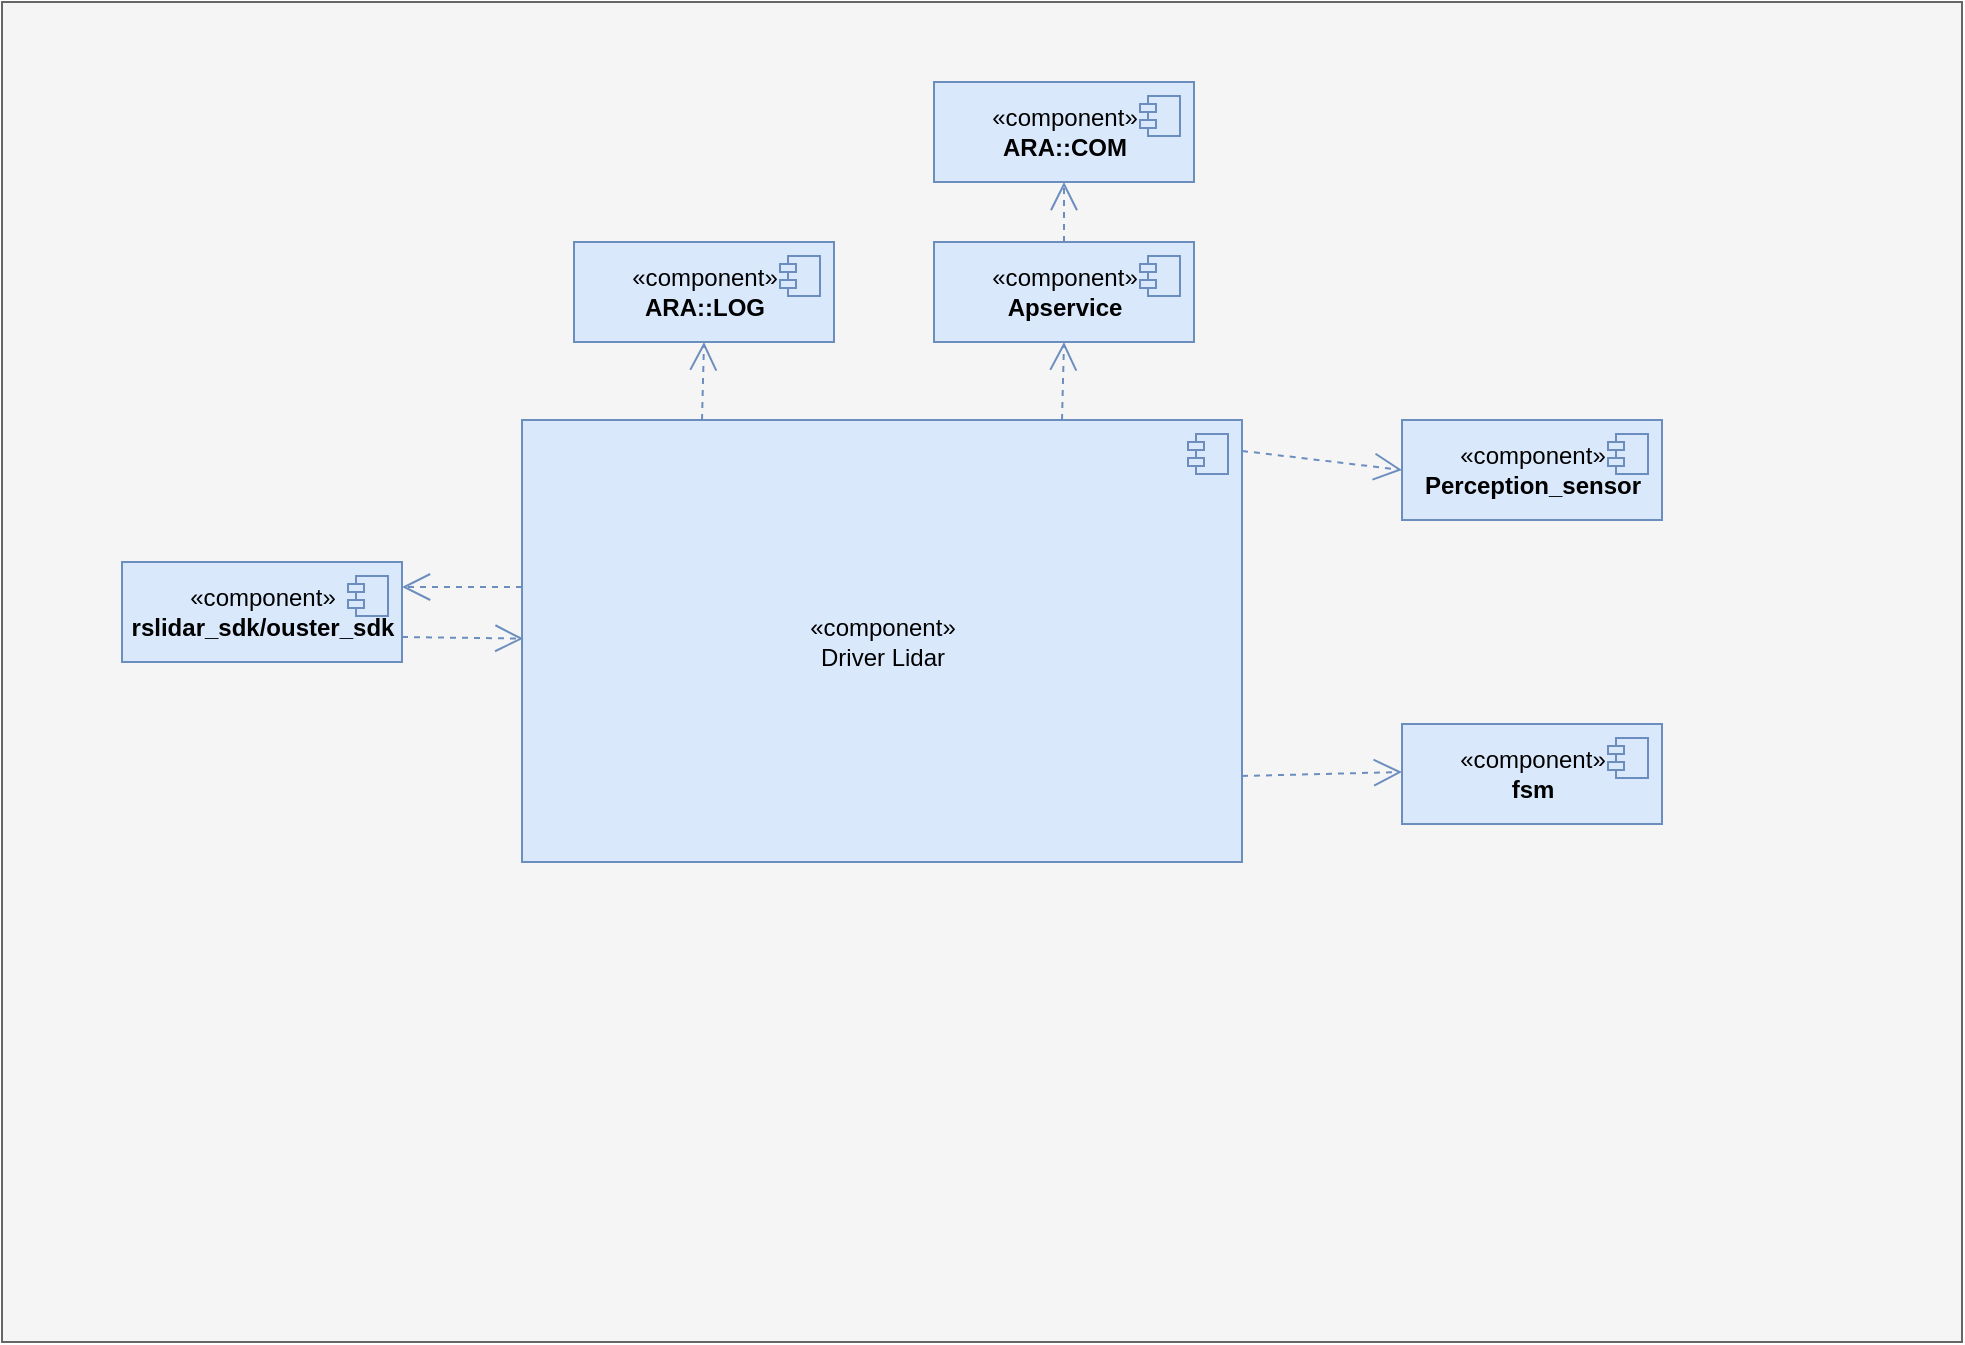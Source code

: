<mxfile version="21.6.3" type="github">
  <diagram name="第 1 页" id="PbC_2C6NFUbbkN98WZid">
    <mxGraphModel dx="1050" dy="580" grid="1" gridSize="10" guides="1" tooltips="1" connect="1" arrows="1" fold="1" page="1" pageScale="1" pageWidth="1920" pageHeight="1200" math="0" shadow="0">
      <root>
        <mxCell id="0" />
        <mxCell id="1" parent="0" />
        <mxCell id="U0jA1PSBCxF5mqMECEca-1" value="" style="html=1;fillColor=#f5f5f5;fontColor=#333333;strokeColor=#666666;" parent="1" vertex="1">
          <mxGeometry x="220" y="50" width="980" height="670" as="geometry" />
        </mxCell>
        <mxCell id="U0jA1PSBCxF5mqMECEca-2" value="«c&lt;span&gt;omponent&lt;/span&gt;»&lt;br&gt;Driver Lidar" style="html=1;dropTarget=0;fontStyle=0;fillColor=#dae8fc;strokeColor=#6c8ebf;" parent="1" vertex="1">
          <mxGeometry x="480" y="259" width="360" height="221" as="geometry" />
        </mxCell>
        <mxCell id="U0jA1PSBCxF5mqMECEca-3" value="" style="shape=module;jettyWidth=8;jettyHeight=4;fillColor=#dae8fc;strokeColor=#6c8ebf;" parent="U0jA1PSBCxF5mqMECEca-2" vertex="1">
          <mxGeometry x="1" width="20" height="20" relative="1" as="geometry">
            <mxPoint x="-27" y="7" as="offset" />
          </mxGeometry>
        </mxCell>
        <mxCell id="U0jA1PSBCxF5mqMECEca-4" value="«c&lt;span&gt;omponent&lt;/span&gt;»&lt;br&gt;&lt;b&gt;ARA::LOG&lt;/b&gt;" style="html=1;dropTarget=0;fontStyle=0;fillColor=#dae8fc;strokeColor=#6c8ebf;align=center;" parent="1" vertex="1">
          <mxGeometry x="506" y="170" width="130" height="50" as="geometry" />
        </mxCell>
        <mxCell id="U0jA1PSBCxF5mqMECEca-5" value="" style="shape=module;jettyWidth=8;jettyHeight=4;fillColor=#dae8fc;strokeColor=#6c8ebf;" parent="U0jA1PSBCxF5mqMECEca-4" vertex="1">
          <mxGeometry x="1" width="20" height="20" relative="1" as="geometry">
            <mxPoint x="-27" y="7" as="offset" />
          </mxGeometry>
        </mxCell>
        <mxCell id="U0jA1PSBCxF5mqMECEca-6" value="«c&lt;span&gt;omponent&lt;/span&gt;»&lt;br&gt;&lt;b&gt;Apservice&lt;/b&gt;" style="html=1;dropTarget=0;fontStyle=0;fillColor=#dae8fc;strokeColor=#6c8ebf;align=center;" parent="1" vertex="1">
          <mxGeometry x="686" y="170" width="130" height="50" as="geometry" />
        </mxCell>
        <mxCell id="U0jA1PSBCxF5mqMECEca-7" value="" style="shape=module;jettyWidth=8;jettyHeight=4;fillColor=#dae8fc;strokeColor=#6c8ebf;" parent="U0jA1PSBCxF5mqMECEca-6" vertex="1">
          <mxGeometry x="1" width="20" height="20" relative="1" as="geometry">
            <mxPoint x="-27" y="7" as="offset" />
          </mxGeometry>
        </mxCell>
        <mxCell id="U0jA1PSBCxF5mqMECEca-8" value="" style="endArrow=open;endSize=12;dashed=1;html=1;rounded=0;entryX=0.5;entryY=1;entryDx=0;entryDy=0;exitX=0.75;exitY=0;exitDx=0;exitDy=0;fillColor=#dae8fc;strokeColor=#6c8ebf;" parent="1" source="U0jA1PSBCxF5mqMECEca-2" target="U0jA1PSBCxF5mqMECEca-6" edge="1">
          <mxGeometry width="160" relative="1" as="geometry">
            <mxPoint x="698" y="170" as="sourcePoint" />
            <mxPoint x="705" y="230" as="targetPoint" />
          </mxGeometry>
        </mxCell>
        <mxCell id="U0jA1PSBCxF5mqMECEca-9" value="" style="endArrow=open;endSize=12;dashed=1;html=1;rounded=0;entryX=0.5;entryY=1;entryDx=0;entryDy=0;exitX=0.25;exitY=0;exitDx=0;exitDy=0;fillColor=#dae8fc;strokeColor=#6c8ebf;" parent="1" source="U0jA1PSBCxF5mqMECEca-2" target="U0jA1PSBCxF5mqMECEca-4" edge="1">
          <mxGeometry width="160" relative="1" as="geometry">
            <mxPoint x="706.16" y="284.68" as="sourcePoint" />
            <mxPoint x="705" y="230" as="targetPoint" />
          </mxGeometry>
        </mxCell>
        <mxCell id="U0jA1PSBCxF5mqMECEca-10" value="«c&lt;span&gt;omponent&lt;/span&gt;»&lt;br&gt;&lt;b&gt;rslidar_sdk/ouster_sdk&lt;/b&gt;" style="html=1;dropTarget=0;fontStyle=0;fillColor=#dae8fc;strokeColor=#6c8ebf;align=center;" parent="1" vertex="1">
          <mxGeometry x="280" y="330" width="140" height="50" as="geometry" />
        </mxCell>
        <mxCell id="U0jA1PSBCxF5mqMECEca-11" value="" style="shape=module;jettyWidth=8;jettyHeight=4;fillColor=#dae8fc;strokeColor=#6c8ebf;" parent="U0jA1PSBCxF5mqMECEca-10" vertex="1">
          <mxGeometry x="1" width="20" height="20" relative="1" as="geometry">
            <mxPoint x="-27" y="7" as="offset" />
          </mxGeometry>
        </mxCell>
        <mxCell id="U0jA1PSBCxF5mqMECEca-12" value="" style="endArrow=open;endSize=12;dashed=1;html=1;rounded=0;entryX=1;entryY=0.25;entryDx=0;entryDy=0;exitX=0;exitY=0.5;exitDx=0;exitDy=0;fillColor=#dae8fc;strokeColor=#6c8ebf;" parent="1" target="U0jA1PSBCxF5mqMECEca-10" edge="1">
          <mxGeometry width="160" relative="1" as="geometry">
            <mxPoint x="480" y="342.5" as="sourcePoint" />
            <mxPoint x="563" y="66" as="targetPoint" />
          </mxGeometry>
        </mxCell>
        <mxCell id="U0jA1PSBCxF5mqMECEca-13" value="" style="endArrow=open;endSize=12;dashed=1;html=1;rounded=0;exitX=1;exitY=0.75;exitDx=0;exitDy=0;fillColor=#dae8fc;strokeColor=#6c8ebf;entryX=0.002;entryY=0.566;entryDx=0;entryDy=0;entryPerimeter=0;" parent="1" source="U0jA1PSBCxF5mqMECEca-10" edge="1">
          <mxGeometry width="160" relative="1" as="geometry">
            <mxPoint x="489.13" y="169.32" as="sourcePoint" />
            <mxPoint x="480.72" y="368.306" as="targetPoint" />
          </mxGeometry>
        </mxCell>
        <mxCell id="U0jA1PSBCxF5mqMECEca-18" value="«c&lt;span&gt;omponent&lt;/span&gt;»&lt;br&gt;&lt;b style=&quot;border-color: var(--border-color);&quot;&gt;Perception_sensor&lt;/b&gt;" style="html=1;dropTarget=0;fontStyle=0;fillColor=#dae8fc;strokeColor=#6c8ebf;align=center;" parent="1" vertex="1">
          <mxGeometry x="920" y="259" width="130" height="50" as="geometry" />
        </mxCell>
        <mxCell id="U0jA1PSBCxF5mqMECEca-19" value="" style="shape=module;jettyWidth=8;jettyHeight=4;fillColor=#dae8fc;strokeColor=#6c8ebf;" parent="U0jA1PSBCxF5mqMECEca-18" vertex="1">
          <mxGeometry x="1" width="20" height="20" relative="1" as="geometry">
            <mxPoint x="-27" y="7" as="offset" />
          </mxGeometry>
        </mxCell>
        <mxCell id="U0jA1PSBCxF5mqMECEca-50" value="«c&lt;span&gt;omponent&lt;/span&gt;»&lt;br&gt;&lt;b&gt;ARA::COM&lt;/b&gt;" style="html=1;dropTarget=0;fontStyle=0;fillColor=#dae8fc;strokeColor=#6c8ebf;align=center;" parent="1" vertex="1">
          <mxGeometry x="686" y="90" width="130" height="50" as="geometry" />
        </mxCell>
        <mxCell id="U0jA1PSBCxF5mqMECEca-51" value="" style="shape=module;jettyWidth=8;jettyHeight=4;fillColor=#dae8fc;strokeColor=#6c8ebf;" parent="U0jA1PSBCxF5mqMECEca-50" vertex="1">
          <mxGeometry x="1" width="20" height="20" relative="1" as="geometry">
            <mxPoint x="-27" y="7" as="offset" />
          </mxGeometry>
        </mxCell>
        <mxCell id="U0jA1PSBCxF5mqMECEca-52" value="" style="endArrow=open;endSize=12;dashed=1;html=1;rounded=0;entryX=0.5;entryY=1;entryDx=0;entryDy=0;fillColor=#dae8fc;strokeColor=#6c8ebf;" parent="1" source="U0jA1PSBCxF5mqMECEca-6" target="U0jA1PSBCxF5mqMECEca-50" edge="1">
          <mxGeometry width="160" relative="1" as="geometry">
            <mxPoint x="760" y="269" as="sourcePoint" />
            <mxPoint x="761" y="230" as="targetPoint" />
          </mxGeometry>
        </mxCell>
        <mxCell id="U0jA1PSBCxF5mqMECEca-53" value="«c&lt;span&gt;omponent&lt;/span&gt;»&lt;br&gt;&lt;b&gt;fsm&lt;/b&gt;" style="html=1;dropTarget=0;fontStyle=0;fillColor=#dae8fc;strokeColor=#6c8ebf;align=center;" parent="1" vertex="1">
          <mxGeometry x="920" y="411" width="130" height="50" as="geometry" />
        </mxCell>
        <mxCell id="U0jA1PSBCxF5mqMECEca-54" value="" style="shape=module;jettyWidth=8;jettyHeight=4;fillColor=#dae8fc;strokeColor=#6c8ebf;" parent="U0jA1PSBCxF5mqMECEca-53" vertex="1">
          <mxGeometry x="1" width="20" height="20" relative="1" as="geometry">
            <mxPoint x="-27" y="7" as="offset" />
          </mxGeometry>
        </mxCell>
        <mxCell id="U0jA1PSBCxF5mqMECEca-55" value="" style="endArrow=open;endSize=12;dashed=1;html=1;rounded=0;exitX=1;exitY=0.07;exitDx=0;exitDy=0;fillColor=#dae8fc;strokeColor=#6c8ebf;entryX=0;entryY=0.5;entryDx=0;entryDy=0;exitPerimeter=0;" parent="1" source="U0jA1PSBCxF5mqMECEca-2" target="U0jA1PSBCxF5mqMECEca-18" edge="1">
          <mxGeometry width="160" relative="1" as="geometry">
            <mxPoint x="430" y="490" as="sourcePoint" />
            <mxPoint x="491" y="490" as="targetPoint" />
          </mxGeometry>
        </mxCell>
        <mxCell id="U0jA1PSBCxF5mqMECEca-60" value="" style="endArrow=open;endSize=12;dashed=1;html=1;rounded=0;exitX=1;exitY=0.07;exitDx=0;exitDy=0;fillColor=#dae8fc;strokeColor=#6c8ebf;entryX=0;entryY=0.5;entryDx=0;entryDy=0;exitPerimeter=0;" parent="1" edge="1">
          <mxGeometry width="160" relative="1" as="geometry">
            <mxPoint x="840" y="437" as="sourcePoint" />
            <mxPoint x="920" y="435" as="targetPoint" />
          </mxGeometry>
        </mxCell>
      </root>
    </mxGraphModel>
  </diagram>
</mxfile>
